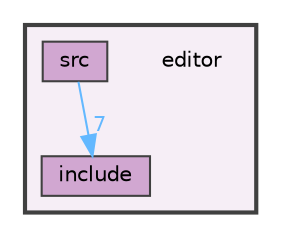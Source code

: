 digraph "editor"
{
 // LATEX_PDF_SIZE
  bgcolor="transparent";
  edge [fontname=Helvetica,fontsize=10,labelfontname=Helvetica,labelfontsize=10];
  node [fontname=Helvetica,fontsize=10,shape=box,height=0.2,width=0.4];
  compound=true
  subgraph clusterdir_bac5aa69239d34ac960582aca466258e {
    graph [ bgcolor="#f6eef6", pencolor="grey25", label="", fontname=Helvetica,fontsize=10 style="filled,bold", URL="dir_bac5aa69239d34ac960582aca466258e.html",tooltip=""]
    dir_bac5aa69239d34ac960582aca466258e [shape=plaintext, label="editor"];
  dir_07800c8bc9e485b30bf8571db4a636e5 [label="include", fillcolor="#d1a7d1", color="grey25", style="filled", URL="dir_07800c8bc9e485b30bf8571db4a636e5.html",tooltip=""];
  dir_b7d7d6b8a78807b328f73545b8904b59 [label="src", fillcolor="#d1a7d1", color="grey25", style="filled", URL="dir_b7d7d6b8a78807b328f73545b8904b59.html",tooltip=""];
  }
  dir_b7d7d6b8a78807b328f73545b8904b59->dir_07800c8bc9e485b30bf8571db4a636e5 [headlabel="7", labeldistance=1.5 headhref="dir_000025_000012.html" href="dir_000025_000012.html" color="steelblue1" fontcolor="steelblue1"];
}
